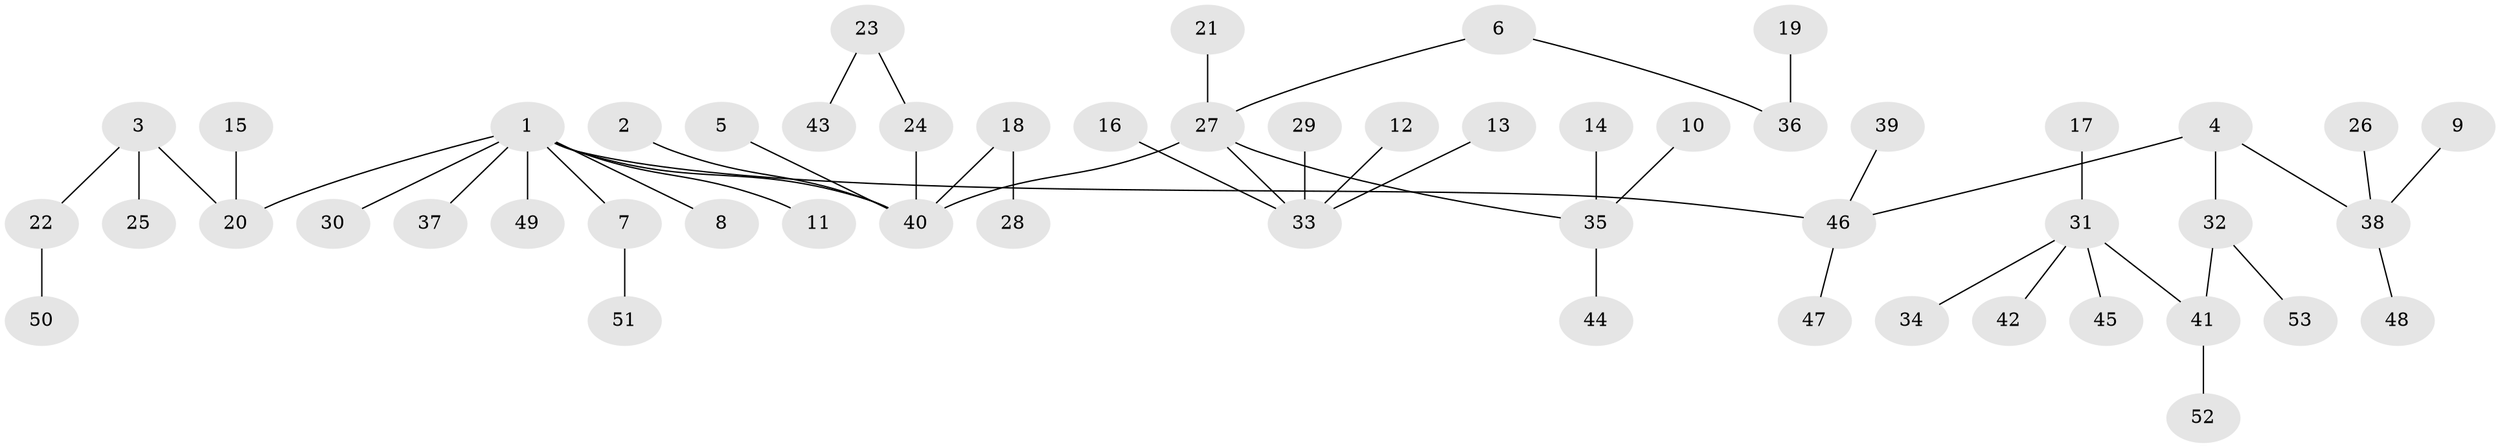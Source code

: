 // original degree distribution, {4: 0.07547169811320754, 5: 0.02830188679245283, 3: 0.1320754716981132, 8: 0.009433962264150943, 6: 0.02830188679245283, 1: 0.5566037735849056, 2: 0.16981132075471697}
// Generated by graph-tools (version 1.1) at 2025/26/03/09/25 03:26:33]
// undirected, 53 vertices, 52 edges
graph export_dot {
graph [start="1"]
  node [color=gray90,style=filled];
  1;
  2;
  3;
  4;
  5;
  6;
  7;
  8;
  9;
  10;
  11;
  12;
  13;
  14;
  15;
  16;
  17;
  18;
  19;
  20;
  21;
  22;
  23;
  24;
  25;
  26;
  27;
  28;
  29;
  30;
  31;
  32;
  33;
  34;
  35;
  36;
  37;
  38;
  39;
  40;
  41;
  42;
  43;
  44;
  45;
  46;
  47;
  48;
  49;
  50;
  51;
  52;
  53;
  1 -- 7 [weight=1.0];
  1 -- 8 [weight=1.0];
  1 -- 11 [weight=1.0];
  1 -- 20 [weight=1.0];
  1 -- 30 [weight=1.0];
  1 -- 37 [weight=1.0];
  1 -- 40 [weight=1.0];
  1 -- 46 [weight=1.0];
  1 -- 49 [weight=1.0];
  2 -- 40 [weight=1.0];
  3 -- 20 [weight=1.0];
  3 -- 22 [weight=1.0];
  3 -- 25 [weight=1.0];
  4 -- 32 [weight=1.0];
  4 -- 38 [weight=1.0];
  4 -- 46 [weight=1.0];
  5 -- 40 [weight=1.0];
  6 -- 27 [weight=1.0];
  6 -- 36 [weight=1.0];
  7 -- 51 [weight=1.0];
  9 -- 38 [weight=1.0];
  10 -- 35 [weight=1.0];
  12 -- 33 [weight=1.0];
  13 -- 33 [weight=1.0];
  14 -- 35 [weight=1.0];
  15 -- 20 [weight=1.0];
  16 -- 33 [weight=1.0];
  17 -- 31 [weight=1.0];
  18 -- 28 [weight=1.0];
  18 -- 40 [weight=1.0];
  19 -- 36 [weight=1.0];
  21 -- 27 [weight=1.0];
  22 -- 50 [weight=1.0];
  23 -- 24 [weight=1.0];
  23 -- 43 [weight=1.0];
  24 -- 40 [weight=1.0];
  26 -- 38 [weight=1.0];
  27 -- 33 [weight=1.0];
  27 -- 35 [weight=1.0];
  27 -- 40 [weight=1.0];
  29 -- 33 [weight=1.0];
  31 -- 34 [weight=1.0];
  31 -- 41 [weight=1.0];
  31 -- 42 [weight=1.0];
  31 -- 45 [weight=1.0];
  32 -- 41 [weight=1.0];
  32 -- 53 [weight=1.0];
  35 -- 44 [weight=1.0];
  38 -- 48 [weight=1.0];
  39 -- 46 [weight=1.0];
  41 -- 52 [weight=1.0];
  46 -- 47 [weight=1.0];
}
